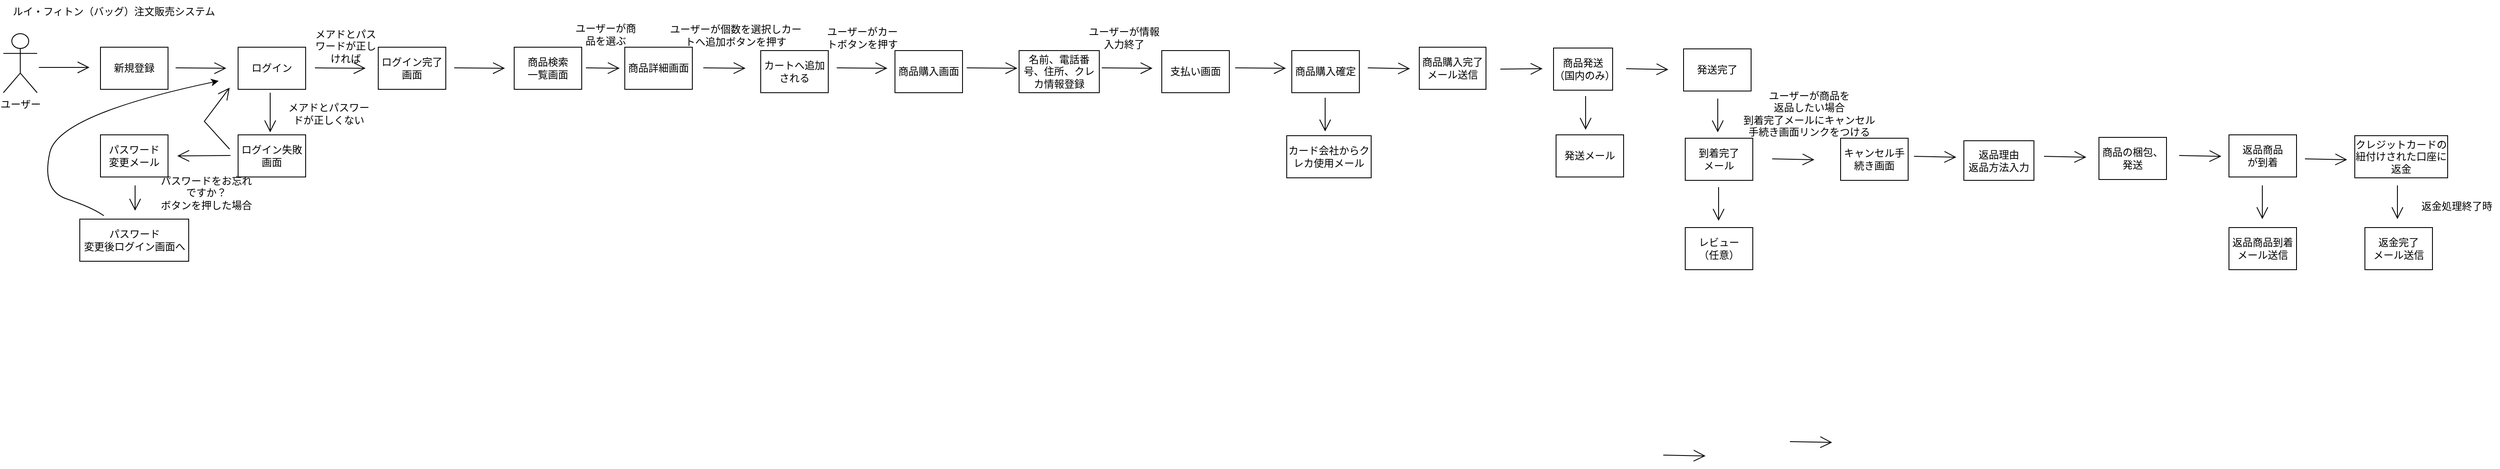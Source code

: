 <mxfile>
    <diagram name="ドメインモデル図" id="hABAW-cYDgpt3VnozLcu">
        <mxGraphModel dx="562" dy="405" grid="1" gridSize="10" guides="1" tooltips="1" connect="1" arrows="1" fold="1" page="1" pageScale="1" pageWidth="827" pageHeight="1169" math="0" shadow="0">
            <root>
                <mxCell id="0"/>
                <mxCell id="1" parent="0"/>
                <mxCell id="rImW4XdA1xHek7s_RNNG-1" value="ユーザー" style="shape=umlActor;verticalLabelPosition=bottom;verticalAlign=top;html=1;outlineConnect=0;" parent="1" vertex="1">
                    <mxGeometry x="4" y="40" width="40" height="70" as="geometry"/>
                </mxCell>
                <mxCell id="rImW4XdA1xHek7s_RNNG-2" value="" style="endArrow=open;endFill=1;endSize=12;html=1;rounded=0;" parent="1" edge="1">
                    <mxGeometry width="160" relative="1" as="geometry">
                        <mxPoint x="208" y="80.5" as="sourcePoint"/>
                        <mxPoint x="268" y="81" as="targetPoint"/>
                    </mxGeometry>
                </mxCell>
                <mxCell id="rImW4XdA1xHek7s_RNNG-4" value="" style="endArrow=open;endFill=1;endSize=12;html=1;rounded=0;" parent="1" edge="1">
                    <mxGeometry width="160" relative="1" as="geometry">
                        <mxPoint x="46" y="80" as="sourcePoint"/>
                        <mxPoint x="106" y="80" as="targetPoint"/>
                    </mxGeometry>
                </mxCell>
                <mxCell id="rImW4XdA1xHek7s_RNNG-5" value="新規登録" style="rounded=0;whiteSpace=wrap;html=1;" parent="1" vertex="1">
                    <mxGeometry x="119" y="56" width="80" height="50" as="geometry"/>
                </mxCell>
                <mxCell id="rImW4XdA1xHek7s_RNNG-7" value="ログイン" style="rounded=0;whiteSpace=wrap;html=1;" parent="1" vertex="1">
                    <mxGeometry x="282" y="56" width="80" height="50" as="geometry"/>
                </mxCell>
                <mxCell id="rImW4XdA1xHek7s_RNNG-8" value="ログイン完了画面" style="rounded=0;whiteSpace=wrap;html=1;" parent="1" vertex="1">
                    <mxGeometry x="448" y="56" width="80" height="50" as="geometry"/>
                </mxCell>
                <mxCell id="rImW4XdA1xHek7s_RNNG-9" value="商品検索&lt;div&gt;一覧画面&lt;/div&gt;" style="rounded=0;whiteSpace=wrap;html=1;" parent="1" vertex="1">
                    <mxGeometry x="609" y="56" width="80" height="50" as="geometry"/>
                </mxCell>
                <mxCell id="rImW4XdA1xHek7s_RNNG-10" value="商品詳細画面" style="rounded=0;whiteSpace=wrap;html=1;" parent="1" vertex="1">
                    <mxGeometry x="740" y="56" width="80" height="50" as="geometry"/>
                </mxCell>
                <mxCell id="rImW4XdA1xHek7s_RNNG-11" value="" style="endArrow=open;endFill=1;endSize=12;html=1;rounded=0;" parent="1" edge="1">
                    <mxGeometry width="160" relative="1" as="geometry">
                        <mxPoint x="373" y="80.5" as="sourcePoint"/>
                        <mxPoint x="433" y="81" as="targetPoint"/>
                    </mxGeometry>
                </mxCell>
                <mxCell id="rImW4XdA1xHek7s_RNNG-12" value="メアドとパスワードが正しければ" style="text;html=1;align=center;verticalAlign=middle;whiteSpace=wrap;rounded=0;" parent="1" vertex="1">
                    <mxGeometry x="372" y="40" width="75" height="30" as="geometry"/>
                </mxCell>
                <mxCell id="rImW4XdA1xHek7s_RNNG-14" value="" style="endArrow=open;endFill=1;endSize=12;html=1;rounded=0;" parent="1" edge="1">
                    <mxGeometry width="160" relative="1" as="geometry">
                        <mxPoint x="538" y="80.5" as="sourcePoint"/>
                        <mxPoint x="598" y="81" as="targetPoint"/>
                    </mxGeometry>
                </mxCell>
                <mxCell id="rImW4XdA1xHek7s_RNNG-15" value="" style="endArrow=open;endFill=1;endSize=12;html=1;rounded=0;" parent="1" edge="1">
                    <mxGeometry width="160" relative="1" as="geometry">
                        <mxPoint x="694" y="80.5" as="sourcePoint"/>
                        <mxPoint x="734" y="81" as="targetPoint"/>
                    </mxGeometry>
                </mxCell>
                <mxCell id="rImW4XdA1xHek7s_RNNG-17" value="ユーザーが商品を選ぶ" style="text;html=1;align=center;verticalAlign=middle;whiteSpace=wrap;rounded=0;" parent="1" vertex="1">
                    <mxGeometry x="680" y="26" width="75" height="30" as="geometry"/>
                </mxCell>
                <mxCell id="rImW4XdA1xHek7s_RNNG-18" value="ルイ・フィトン（バッグ）注文販売システム" style="text;html=1;align=center;verticalAlign=middle;whiteSpace=wrap;rounded=0;" parent="1" vertex="1">
                    <mxGeometry x="10" width="250" height="27" as="geometry"/>
                </mxCell>
                <mxCell id="rImW4XdA1xHek7s_RNNG-19" value="カートへ追加される" style="rounded=0;whiteSpace=wrap;html=1;" parent="1" vertex="1">
                    <mxGeometry x="901" y="60" width="80" height="50" as="geometry"/>
                </mxCell>
                <mxCell id="rImW4XdA1xHek7s_RNNG-20" value="商品購入画面" style="rounded=0;whiteSpace=wrap;html=1;" parent="1" vertex="1">
                    <mxGeometry x="1060" y="60" width="80" height="50" as="geometry"/>
                </mxCell>
                <mxCell id="rImW4XdA1xHek7s_RNNG-21" value="商品購入確定" style="rounded=0;whiteSpace=wrap;html=1;" parent="1" vertex="1">
                    <mxGeometry x="1530" y="60" width="80" height="50" as="geometry"/>
                </mxCell>
                <mxCell id="rImW4XdA1xHek7s_RNNG-22" value="支払い画面" style="rounded=0;whiteSpace=wrap;html=1;" parent="1" vertex="1">
                    <mxGeometry x="1376" y="60" width="80" height="50" as="geometry"/>
                </mxCell>
                <mxCell id="rImW4XdA1xHek7s_RNNG-23" value="ログイン失敗画面" style="rounded=0;whiteSpace=wrap;html=1;" parent="1" vertex="1">
                    <mxGeometry x="282" y="160" width="80" height="50" as="geometry"/>
                </mxCell>
                <mxCell id="rImW4XdA1xHek7s_RNNG-24" value="商品購入完了メール送信" style="rounded=0;whiteSpace=wrap;html=1;" parent="1" vertex="1">
                    <mxGeometry x="1681" y="56" width="79" height="50" as="geometry"/>
                </mxCell>
                <mxCell id="rImW4XdA1xHek7s_RNNG-25" value="名前、電話番号、住所、クレカ情報登録" style="rounded=0;whiteSpace=wrap;html=1;" parent="1" vertex="1">
                    <mxGeometry x="1207" y="60" width="95" height="50" as="geometry"/>
                </mxCell>
                <mxCell id="rImW4XdA1xHek7s_RNNG-27" value="" style="endArrow=open;endFill=1;endSize=12;html=1;rounded=0;" parent="1" edge="1">
                    <mxGeometry width="160" relative="1" as="geometry">
                        <mxPoint x="833" y="80.5" as="sourcePoint"/>
                        <mxPoint x="883" y="81" as="targetPoint"/>
                    </mxGeometry>
                </mxCell>
                <mxCell id="rImW4XdA1xHek7s_RNNG-28" value="" style="endArrow=open;endFill=1;endSize=12;html=1;rounded=0;" parent="1" edge="1">
                    <mxGeometry width="160" relative="1" as="geometry">
                        <mxPoint x="1463" y="80.5" as="sourcePoint"/>
                        <mxPoint x="1523" y="81" as="targetPoint"/>
                    </mxGeometry>
                </mxCell>
                <mxCell id="rImW4XdA1xHek7s_RNNG-29" value="" style="endArrow=open;endFill=1;endSize=12;html=1;rounded=0;" parent="1" edge="1">
                    <mxGeometry width="160" relative="1" as="geometry">
                        <mxPoint x="991" y="80.5" as="sourcePoint"/>
                        <mxPoint x="1051" y="81" as="targetPoint"/>
                    </mxGeometry>
                </mxCell>
                <mxCell id="rImW4XdA1xHek7s_RNNG-30" value="" style="endArrow=open;endFill=1;endSize=12;html=1;rounded=0;" parent="1" edge="1">
                    <mxGeometry width="160" relative="1" as="geometry">
                        <mxPoint x="1305" y="80.5" as="sourcePoint"/>
                        <mxPoint x="1365" y="81" as="targetPoint"/>
                    </mxGeometry>
                </mxCell>
                <mxCell id="rImW4XdA1xHek7s_RNNG-31" value="" style="endArrow=open;endFill=1;endSize=12;html=1;rounded=0;" parent="1" edge="1">
                    <mxGeometry width="160" relative="1" as="geometry">
                        <mxPoint x="1620" y="80.5" as="sourcePoint"/>
                        <mxPoint x="1670" y="81.5" as="targetPoint"/>
                    </mxGeometry>
                </mxCell>
                <mxCell id="rImW4XdA1xHek7s_RNNG-32" value="" style="endArrow=open;endFill=1;endSize=12;html=1;rounded=0;" parent="1" edge="1">
                    <mxGeometry width="160" relative="1" as="geometry">
                        <mxPoint x="320" y="110" as="sourcePoint"/>
                        <mxPoint x="320" y="157" as="targetPoint"/>
                    </mxGeometry>
                </mxCell>
                <mxCell id="rImW4XdA1xHek7s_RNNG-33" value="" style="endArrow=open;endFill=1;endSize=12;html=1;rounded=0;" parent="1" edge="1">
                    <mxGeometry width="160" relative="1" as="geometry">
                        <mxPoint x="1145" y="80.5" as="sourcePoint"/>
                        <mxPoint x="1205" y="81" as="targetPoint"/>
                    </mxGeometry>
                </mxCell>
                <mxCell id="rImW4XdA1xHek7s_RNNG-35" value="ユーザーが個数を選択しカートへ追加ボタンを押す" style="text;html=1;align=center;verticalAlign=middle;whiteSpace=wrap;rounded=0;" parent="1" vertex="1">
                    <mxGeometry x="790" y="27" width="163" height="30" as="geometry"/>
                </mxCell>
                <mxCell id="rImW4XdA1xHek7s_RNNG-37" value="ユーザーがカートボタンを押す" style="text;html=1;align=center;verticalAlign=middle;whiteSpace=wrap;rounded=0;" parent="1" vertex="1">
                    <mxGeometry x="973.5" y="30" width="95" height="30" as="geometry"/>
                </mxCell>
                <mxCell id="rImW4XdA1xHek7s_RNNG-38" value="ユーザーが情報入力終了" style="text;html=1;align=center;verticalAlign=middle;whiteSpace=wrap;rounded=0;" parent="1" vertex="1">
                    <mxGeometry x="1284" y="30" width="95" height="30" as="geometry"/>
                </mxCell>
                <mxCell id="rImW4XdA1xHek7s_RNNG-39" value="メアドとパスワードが正しくない" style="text;html=1;align=center;verticalAlign=middle;whiteSpace=wrap;rounded=0;" parent="1" vertex="1">
                    <mxGeometry x="339" y="120" width="101" height="30" as="geometry"/>
                </mxCell>
                <mxCell id="rImW4XdA1xHek7s_RNNG-40" value="" style="endArrow=open;endFill=1;endSize=12;html=1;rounded=0;" parent="1" edge="1">
                    <mxGeometry width="160" relative="1" as="geometry">
                        <mxPoint x="272" y="177" as="sourcePoint"/>
                        <mxPoint x="272" y="104" as="targetPoint"/>
                        <Array as="points">
                            <mxPoint x="242" y="144"/>
                        </Array>
                    </mxGeometry>
                </mxCell>
                <mxCell id="rImW4XdA1xHek7s_RNNG-41" value="" style="endArrow=open;endFill=1;endSize=12;html=1;rounded=0;" parent="1" edge="1">
                    <mxGeometry width="160" relative="1" as="geometry">
                        <mxPoint x="1777" y="82" as="sourcePoint"/>
                        <mxPoint x="1827" y="81.5" as="targetPoint"/>
                    </mxGeometry>
                </mxCell>
                <mxCell id="rImW4XdA1xHek7s_RNNG-42" value="" style="endArrow=open;endFill=1;endSize=12;html=1;rounded=0;" parent="1" edge="1">
                    <mxGeometry width="160" relative="1" as="geometry">
                        <mxPoint x="1569.5" y="116" as="sourcePoint"/>
                        <mxPoint x="1569.5" y="156" as="targetPoint"/>
                    </mxGeometry>
                </mxCell>
                <mxCell id="rImW4XdA1xHek7s_RNNG-43" value="" style="endArrow=open;endFill=1;endSize=12;html=1;rounded=0;" parent="1" edge="1">
                    <mxGeometry width="160" relative="1" as="geometry">
                        <mxPoint x="2099" y="188.5" as="sourcePoint"/>
                        <mxPoint x="2149" y="189.5" as="targetPoint"/>
                    </mxGeometry>
                </mxCell>
                <mxCell id="rImW4XdA1xHek7s_RNNG-44" value="" style="endArrow=open;endFill=1;endSize=12;html=1;rounded=0;" parent="1" edge="1">
                    <mxGeometry width="160" relative="1" as="geometry">
                        <mxPoint x="1926" y="81.5" as="sourcePoint"/>
                        <mxPoint x="1976" y="82.5" as="targetPoint"/>
                    </mxGeometry>
                </mxCell>
                <mxCell id="rImW4XdA1xHek7s_RNNG-45" value="" style="endArrow=open;endFill=1;endSize=12;html=1;rounded=0;" parent="1" edge="1">
                    <mxGeometry width="160" relative="1" as="geometry">
                        <mxPoint x="2267" y="185.5" as="sourcePoint"/>
                        <mxPoint x="2317" y="186.5" as="targetPoint"/>
                    </mxGeometry>
                </mxCell>
                <mxCell id="rImW4XdA1xHek7s_RNNG-48" value="商品発送（国内のみ）" style="rounded=0;whiteSpace=wrap;html=1;" parent="1" vertex="1">
                    <mxGeometry x="1840" y="57" width="70" height="50" as="geometry"/>
                </mxCell>
                <mxCell id="rImW4XdA1xHek7s_RNNG-49" value="" style="endArrow=open;endFill=1;endSize=12;html=1;rounded=0;" parent="1" edge="1">
                    <mxGeometry width="160" relative="1" as="geometry">
                        <mxPoint x="2581" y="184.5" as="sourcePoint"/>
                        <mxPoint x="2631" y="185.5" as="targetPoint"/>
                    </mxGeometry>
                </mxCell>
                <mxCell id="rImW4XdA1xHek7s_RNNG-50" value="発送メール" style="rounded=0;whiteSpace=wrap;html=1;" parent="1" vertex="1">
                    <mxGeometry x="1843" y="160" width="80" height="50" as="geometry"/>
                </mxCell>
                <mxCell id="rImW4XdA1xHek7s_RNNG-51" value="" style="endArrow=open;endFill=1;endSize=12;html=1;rounded=0;" parent="1" edge="1">
                    <mxGeometry width="160" relative="1" as="geometry">
                        <mxPoint x="2120" y="524" as="sourcePoint"/>
                        <mxPoint x="2170" y="525" as="targetPoint"/>
                    </mxGeometry>
                </mxCell>
                <mxCell id="rImW4XdA1xHek7s_RNNG-52" value="発送完了" style="rounded=0;whiteSpace=wrap;html=1;" parent="1" vertex="1">
                    <mxGeometry x="1994" y="58" width="80" height="50" as="geometry"/>
                </mxCell>
                <mxCell id="rImW4XdA1xHek7s_RNNG-53" value="" style="endArrow=open;endFill=1;endSize=12;html=1;rounded=0;" parent="1" edge="1">
                    <mxGeometry width="160" relative="1" as="geometry">
                        <mxPoint x="2730" y="188.5" as="sourcePoint"/>
                        <mxPoint x="2780" y="189.5" as="targetPoint"/>
                    </mxGeometry>
                </mxCell>
                <mxCell id="rImW4XdA1xHek7s_RNNG-54" value="カード会社からクレカ使用メール" style="rounded=0;whiteSpace=wrap;html=1;" parent="1" vertex="1">
                    <mxGeometry x="1524" y="161" width="100" height="50" as="geometry"/>
                </mxCell>
                <mxCell id="rImW4XdA1xHek7s_RNNG-55" value="" style="endArrow=open;endFill=1;endSize=12;html=1;rounded=0;" parent="1" edge="1">
                    <mxGeometry width="160" relative="1" as="geometry">
                        <mxPoint x="1970" y="540" as="sourcePoint"/>
                        <mxPoint x="2020" y="541" as="targetPoint"/>
                    </mxGeometry>
                </mxCell>
                <mxCell id="rImW4XdA1xHek7s_RNNG-56" value="&lt;div&gt;&lt;div&gt;クレジットカードの紐付けされた口座に返金&lt;/div&gt;&lt;/div&gt;" style="rounded=0;whiteSpace=wrap;html=1;" parent="1" vertex="1">
                    <mxGeometry x="2789" y="161" width="110" height="50" as="geometry"/>
                </mxCell>
                <mxCell id="rImW4XdA1xHek7s_RNNG-59" value="パスワード&lt;div&gt;変更メール&lt;/div&gt;" style="rounded=0;whiteSpace=wrap;html=1;" parent="1" vertex="1">
                    <mxGeometry x="119" y="160" width="80" height="50" as="geometry"/>
                </mxCell>
                <mxCell id="rImW4XdA1xHek7s_RNNG-60" value="" style="endArrow=open;endFill=1;endSize=12;html=1;rounded=0;" parent="1" edge="1">
                    <mxGeometry width="160" relative="1" as="geometry">
                        <mxPoint x="273" y="184.5" as="sourcePoint"/>
                        <mxPoint x="210" y="185" as="targetPoint"/>
                    </mxGeometry>
                </mxCell>
                <mxCell id="rImW4XdA1xHek7s_RNNG-61" value="パスワードをお忘れですか？&lt;div&gt;ボタンを押した場合&lt;/div&gt;" style="text;html=1;align=center;verticalAlign=middle;whiteSpace=wrap;rounded=0;" parent="1" vertex="1">
                    <mxGeometry x="184" y="214" width="121" height="30" as="geometry"/>
                </mxCell>
                <mxCell id="rImW4XdA1xHek7s_RNNG-65" value="" style="endArrow=open;endFill=1;endSize=12;html=1;rounded=0;" parent="1" edge="1">
                    <mxGeometry width="160" relative="1" as="geometry">
                        <mxPoint x="160" y="220" as="sourcePoint"/>
                        <mxPoint x="160" y="250" as="targetPoint"/>
                    </mxGeometry>
                </mxCell>
                <mxCell id="rImW4XdA1xHek7s_RNNG-66" value="パスワード&lt;div&gt;変更後ログイン画面へ&lt;/div&gt;" style="rounded=0;whiteSpace=wrap;html=1;" parent="1" vertex="1">
                    <mxGeometry x="94.5" y="260" width="129" height="50" as="geometry"/>
                </mxCell>
                <mxCell id="rImW4XdA1xHek7s_RNNG-67" value="" style="curved=1;endArrow=classic;html=1;rounded=0;" parent="1" edge="1">
                    <mxGeometry width="50" height="50" relative="1" as="geometry">
                        <mxPoint x="123" y="256" as="sourcePoint"/>
                        <mxPoint x="259" y="96" as="targetPoint"/>
                        <Array as="points">
                            <mxPoint x="109" y="246"/>
                            <mxPoint x="49" y="226"/>
                            <mxPoint x="69" y="136"/>
                        </Array>
                    </mxGeometry>
                </mxCell>
                <mxCell id="rImW4XdA1xHek7s_RNNG-70" value="" style="endArrow=open;endFill=1;endSize=12;html=1;rounded=0;" parent="1" edge="1">
                    <mxGeometry width="160" relative="1" as="geometry">
                        <mxPoint x="1878" y="114" as="sourcePoint"/>
                        <mxPoint x="1878" y="154" as="targetPoint"/>
                    </mxGeometry>
                </mxCell>
                <mxCell id="rImW4XdA1xHek7s_RNNG-71" value="到着完了&lt;div&gt;メール&lt;/div&gt;" style="rounded=0;whiteSpace=wrap;html=1;" parent="1" vertex="1">
                    <mxGeometry x="1996" y="164" width="80" height="50" as="geometry"/>
                </mxCell>
                <mxCell id="rImW4XdA1xHek7s_RNNG-73" value="" style="endArrow=open;endFill=1;endSize=12;html=1;rounded=0;" parent="1" edge="1">
                    <mxGeometry width="160" relative="1" as="geometry">
                        <mxPoint x="2034.5" y="117" as="sourcePoint"/>
                        <mxPoint x="2034.5" y="157" as="targetPoint"/>
                    </mxGeometry>
                </mxCell>
                <mxCell id="rImW4XdA1xHek7s_RNNG-75" value="キャンセル手続き画面" style="rounded=0;whiteSpace=wrap;html=1;" parent="1" vertex="1">
                    <mxGeometry x="2180" y="164" width="80" height="50" as="geometry"/>
                </mxCell>
                <mxCell id="rImW4XdA1xHek7s_RNNG-76" value="返品理由&lt;div&gt;&lt;span style=&quot;background-color: transparent; color: light-dark(rgb(0, 0, 0), rgb(255, 255, 255));&quot;&gt;返品方法入力&lt;/span&gt;&lt;/div&gt;" style="rounded=0;whiteSpace=wrap;html=1;" parent="1" vertex="1">
                    <mxGeometry x="2326" y="167" width="83" height="47" as="geometry"/>
                </mxCell>
                <mxCell id="rImW4XdA1xHek7s_RNNG-77" value="商品の梱包、発送" style="rounded=0;whiteSpace=wrap;html=1;" parent="1" vertex="1">
                    <mxGeometry x="2486" y="163" width="80" height="50" as="geometry"/>
                </mxCell>
                <mxCell id="rImW4XdA1xHek7s_RNNG-78" value="レビュー&lt;div&gt;（任意）&lt;/div&gt;" style="rounded=0;whiteSpace=wrap;html=1;" parent="1" vertex="1">
                    <mxGeometry x="1996" y="270" width="80" height="50" as="geometry"/>
                </mxCell>
                <mxCell id="rImW4XdA1xHek7s_RNNG-79" value="返品商品&lt;div&gt;が到着&lt;/div&gt;" style="rounded=0;whiteSpace=wrap;html=1;" parent="1" vertex="1">
                    <mxGeometry x="2640" y="160" width="80" height="50" as="geometry"/>
                </mxCell>
                <mxCell id="rImW4XdA1xHek7s_RNNG-81" value="" style="endArrow=open;endFill=1;endSize=12;html=1;rounded=0;" parent="1" edge="1">
                    <mxGeometry width="160" relative="1" as="geometry">
                        <mxPoint x="2035.5" y="222" as="sourcePoint"/>
                        <mxPoint x="2035.5" y="262" as="targetPoint"/>
                    </mxGeometry>
                </mxCell>
                <mxCell id="rImW4XdA1xHek7s_RNNG-82" value="ユーザーが商品を&lt;div&gt;返品したい場合&lt;div&gt;到着完了メールにキャンセル手続き画面リンクをつける&lt;/div&gt;&lt;/div&gt;" style="text;html=1;align=center;verticalAlign=middle;whiteSpace=wrap;rounded=0;" parent="1" vertex="1">
                    <mxGeometry x="2060" y="120" width="166" height="30" as="geometry"/>
                </mxCell>
                <mxCell id="rImW4XdA1xHek7s_RNNG-84" value="返金処理終了時" style="text;html=1;align=center;verticalAlign=middle;whiteSpace=wrap;rounded=0;" parent="1" vertex="1">
                    <mxGeometry x="2860" y="230" width="100" height="30" as="geometry"/>
                </mxCell>
                <mxCell id="rImW4XdA1xHek7s_RNNG-85" value="" style="endArrow=open;endFill=1;endSize=12;html=1;rounded=0;" parent="1" edge="1">
                    <mxGeometry width="160" relative="1" as="geometry">
                        <mxPoint x="2421" y="185.5" as="sourcePoint"/>
                        <mxPoint x="2471" y="186.5" as="targetPoint"/>
                    </mxGeometry>
                </mxCell>
                <mxCell id="rImW4XdA1xHek7s_RNNG-88" value="" style="endArrow=open;endFill=1;endSize=12;html=1;rounded=0;" parent="1" edge="1">
                    <mxGeometry width="160" relative="1" as="geometry">
                        <mxPoint x="2679.5" y="220" as="sourcePoint"/>
                        <mxPoint x="2679.5" y="260" as="targetPoint"/>
                    </mxGeometry>
                </mxCell>
                <mxCell id="rImW4XdA1xHek7s_RNNG-89" value="返品商品到着メール送信" style="rounded=0;whiteSpace=wrap;html=1;" parent="1" vertex="1">
                    <mxGeometry x="2640" y="270" width="80" height="50" as="geometry"/>
                </mxCell>
                <mxCell id="rImW4XdA1xHek7s_RNNG-90" value="" style="endArrow=open;endFill=1;endSize=12;html=1;rounded=0;" parent="1" edge="1">
                    <mxGeometry width="160" relative="1" as="geometry">
                        <mxPoint x="2839.5" y="220" as="sourcePoint"/>
                        <mxPoint x="2839.5" y="260" as="targetPoint"/>
                    </mxGeometry>
                </mxCell>
                <mxCell id="rImW4XdA1xHek7s_RNNG-91" value="返金完了&lt;div&gt;メール送信&lt;/div&gt;" style="rounded=0;whiteSpace=wrap;html=1;" parent="1" vertex="1">
                    <mxGeometry x="2801" y="270" width="80" height="50" as="geometry"/>
                </mxCell>
            </root>
        </mxGraphModel>
    </diagram>
    <diagram id="DYcNqkO_nisLjrJwh5Po" name="クラス図">
        <mxGraphModel dx="562" dy="405" grid="1" gridSize="10" guides="1" tooltips="1" connect="1" arrows="1" fold="1" page="1" pageScale="1" pageWidth="827" pageHeight="1169" math="0" shadow="0">
            <root>
                <mxCell id="0"/>
                <mxCell id="1" parent="0"/>
            </root>
        </mxGraphModel>
    </diagram>
</mxfile>